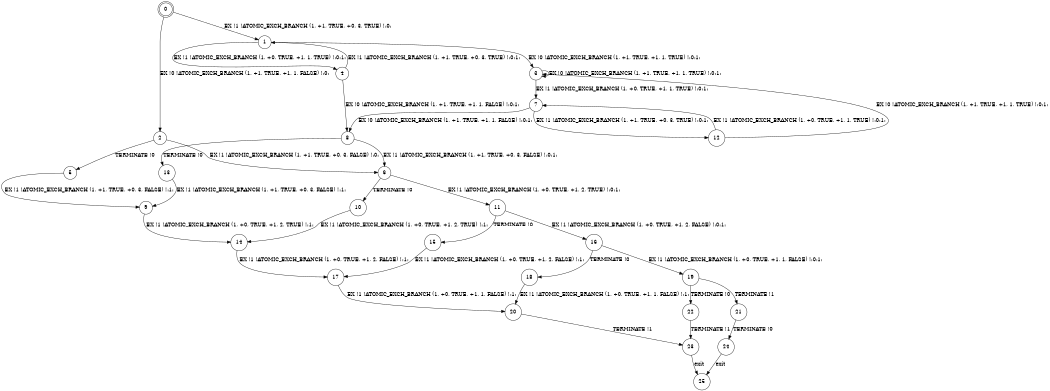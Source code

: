 digraph BCG {
size = "7, 10.5";
center = TRUE;
node [shape = circle];
0 [peripheries = 2];
0 -> 1 [label = "EX !1 !ATOMIC_EXCH_BRANCH (1, +1, TRUE, +0, 3, TRUE) !:0:"];
0 -> 2 [label = "EX !0 !ATOMIC_EXCH_BRANCH (1, +1, TRUE, +1, 1, FALSE) !:0:"];
1 -> 3 [label = "EX !0 !ATOMIC_EXCH_BRANCH (1, +1, TRUE, +1, 1, TRUE) !:0:1:"];
1 -> 4 [label = "EX !1 !ATOMIC_EXCH_BRANCH (1, +0, TRUE, +1, 1, TRUE) !:0:1:"];
2 -> 5 [label = "TERMINATE !0"];
2 -> 6 [label = "EX !1 !ATOMIC_EXCH_BRANCH (1, +1, TRUE, +0, 3, FALSE) !:0:"];
3 -> 7 [label = "EX !1 !ATOMIC_EXCH_BRANCH (1, +0, TRUE, +1, 1, TRUE) !:0:1:"];
3 -> 3 [label = "EX !0 !ATOMIC_EXCH_BRANCH (1, +1, TRUE, +1, 1, TRUE) !:0:1:"];
4 -> 8 [label = "EX !0 !ATOMIC_EXCH_BRANCH (1, +1, TRUE, +1, 1, FALSE) !:0:1:"];
4 -> 1 [label = "EX !1 !ATOMIC_EXCH_BRANCH (1, +1, TRUE, +0, 3, TRUE) !:0:1:"];
5 -> 9 [label = "EX !1 !ATOMIC_EXCH_BRANCH (1, +1, TRUE, +0, 3, FALSE) !:1:"];
6 -> 10 [label = "TERMINATE !0"];
6 -> 11 [label = "EX !1 !ATOMIC_EXCH_BRANCH (1, +0, TRUE, +1, 2, TRUE) !:0:1:"];
7 -> 12 [label = "EX !1 !ATOMIC_EXCH_BRANCH (1, +1, TRUE, +0, 3, TRUE) !:0:1:"];
7 -> 8 [label = "EX !0 !ATOMIC_EXCH_BRANCH (1, +1, TRUE, +1, 1, FALSE) !:0:1:"];
8 -> 13 [label = "TERMINATE !0"];
8 -> 6 [label = "EX !1 !ATOMIC_EXCH_BRANCH (1, +1, TRUE, +0, 3, FALSE) !:0:1:"];
9 -> 14 [label = "EX !1 !ATOMIC_EXCH_BRANCH (1, +0, TRUE, +1, 2, TRUE) !:1:"];
10 -> 14 [label = "EX !1 !ATOMIC_EXCH_BRANCH (1, +0, TRUE, +1, 2, TRUE) !:1:"];
11 -> 15 [label = "TERMINATE !0"];
11 -> 16 [label = "EX !1 !ATOMIC_EXCH_BRANCH (1, +0, TRUE, +1, 2, FALSE) !:0:1:"];
12 -> 7 [label = "EX !1 !ATOMIC_EXCH_BRANCH (1, +0, TRUE, +1, 1, TRUE) !:0:1:"];
12 -> 3 [label = "EX !0 !ATOMIC_EXCH_BRANCH (1, +1, TRUE, +1, 1, TRUE) !:0:1:"];
13 -> 9 [label = "EX !1 !ATOMIC_EXCH_BRANCH (1, +1, TRUE, +0, 3, FALSE) !:1:"];
14 -> 17 [label = "EX !1 !ATOMIC_EXCH_BRANCH (1, +0, TRUE, +1, 2, FALSE) !:1:"];
15 -> 17 [label = "EX !1 !ATOMIC_EXCH_BRANCH (1, +0, TRUE, +1, 2, FALSE) !:1:"];
16 -> 18 [label = "TERMINATE !0"];
16 -> 19 [label = "EX !1 !ATOMIC_EXCH_BRANCH (1, +0, TRUE, +1, 1, FALSE) !:0:1:"];
17 -> 20 [label = "EX !1 !ATOMIC_EXCH_BRANCH (1, +0, TRUE, +1, 1, FALSE) !:1:"];
18 -> 20 [label = "EX !1 !ATOMIC_EXCH_BRANCH (1, +0, TRUE, +1, 1, FALSE) !:1:"];
19 -> 21 [label = "TERMINATE !1"];
19 -> 22 [label = "TERMINATE !0"];
20 -> 23 [label = "TERMINATE !1"];
21 -> 24 [label = "TERMINATE !0"];
22 -> 23 [label = "TERMINATE !1"];
23 -> 25 [label = "exit"];
24 -> 25 [label = "exit"];
}

